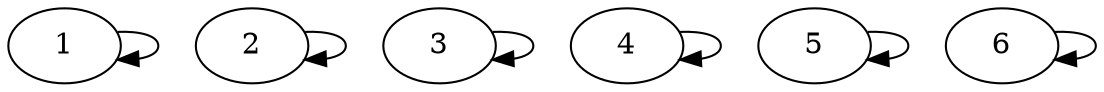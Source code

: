 digraph exampleTown {
   1;
   2;
   3;
   4;
   5;
   6;
   1 -> 1 [village=exampleVillage, name=road12; heightLimit =2; weight = 20; primaryType = sideStreet; secondaryType=tunnel;];
   3 -> 3 [village=exampleVillage, name=road13; heightLimit =10; weight = 50; primaryType = sideStreet; secondaryType=none;];
   2 -> 2 [village=exampleVillage, name = road24; heightLimit= 10; weight = 30; primaryType = mainStreet; secondaryType =none;];
   5 -> 5 [village=exampleVillage, name= road35; heightLimit = 10; weight = 40; primaryType = mainStreet; secondaryType= none;];
   4 -> 4 [village=exampleVillage, name= road45; heightLimit = 10; weight = 10; primaryType = sideStreet; secondaryType= none;];
   6 -> 6 [village=exampleVillage, name= road56; heightLimit = 10; weight = 59; primaryType = mainStreet; secondaryType= none;];

}
